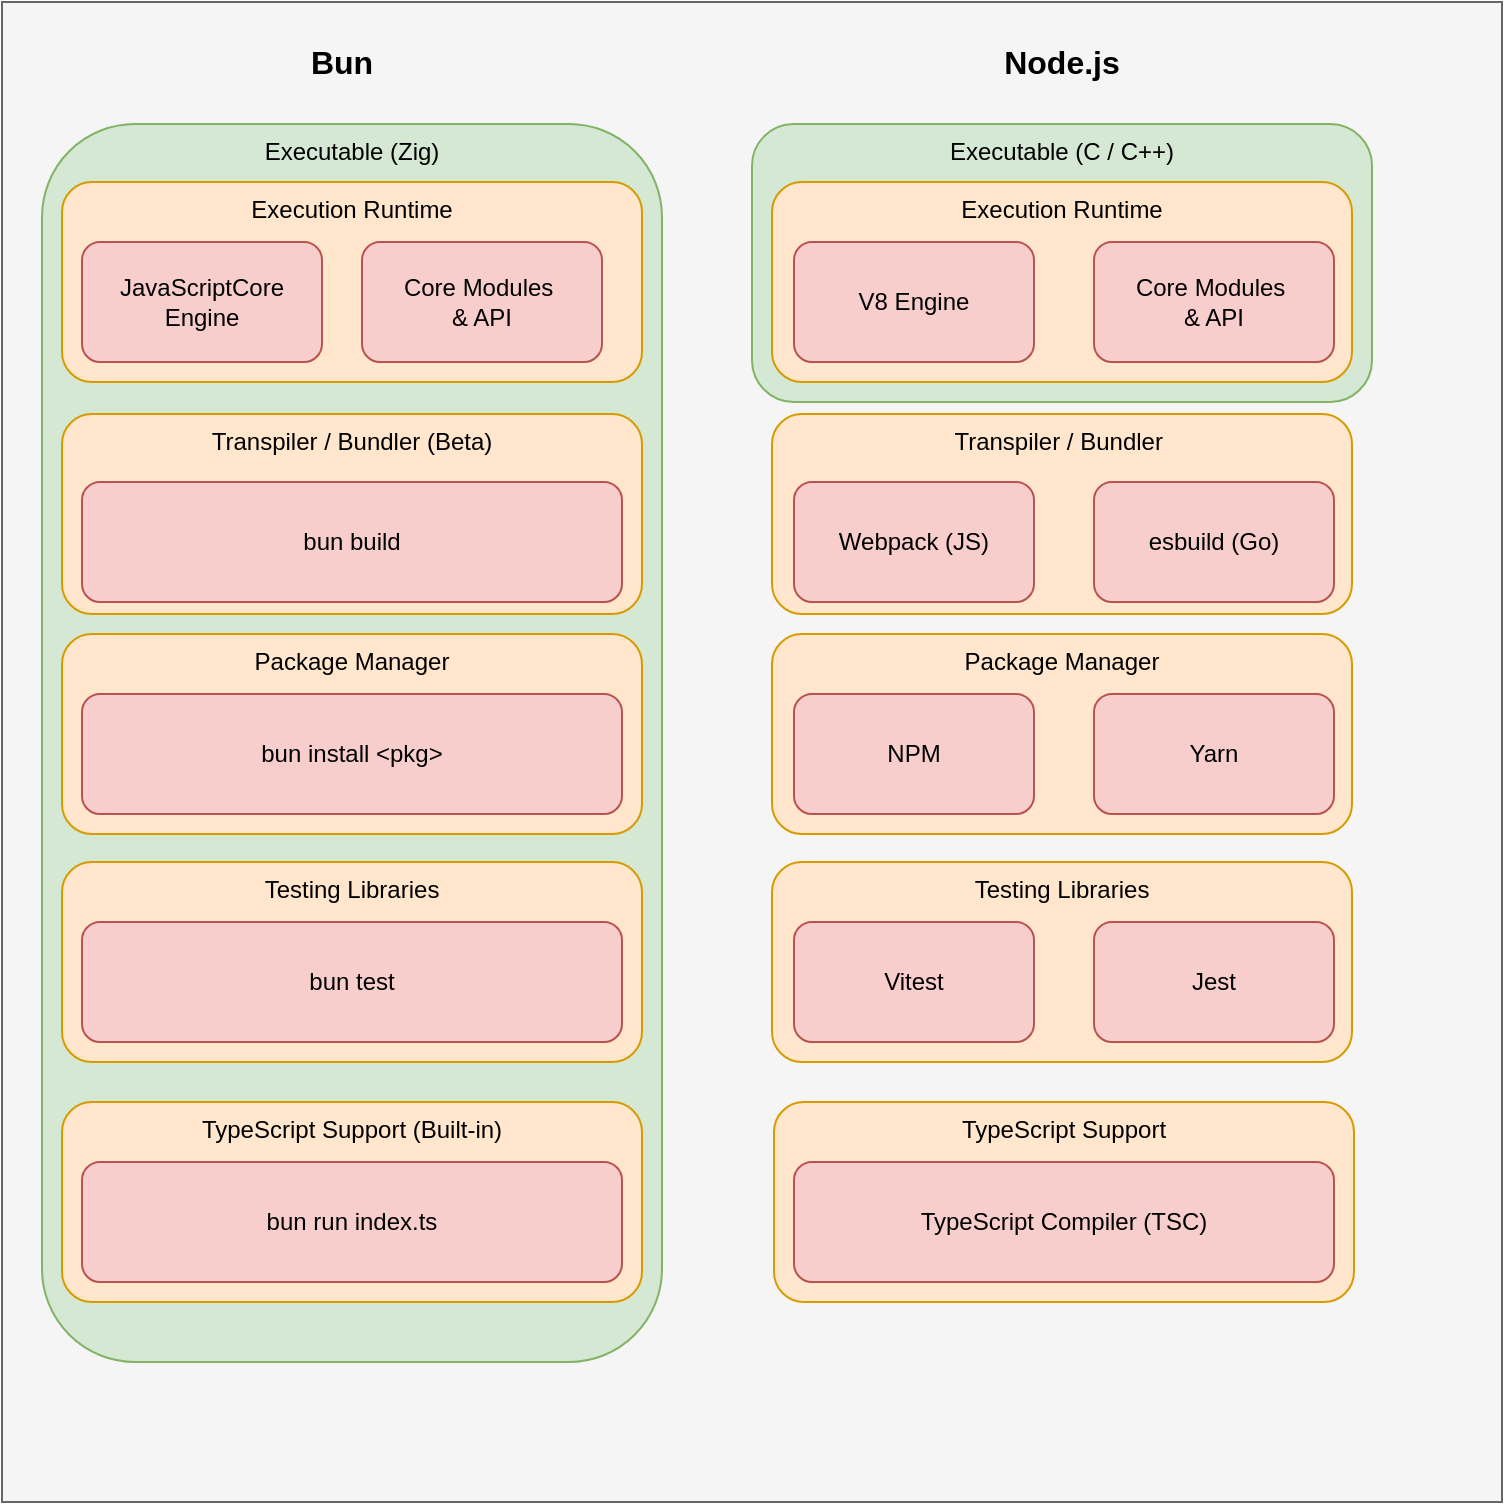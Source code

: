 <mxfile version="21.5.0" type="device">
  <diagram name="Seite-1" id="uDOMQ9eLK_1JoX8pW16U">
    <mxGraphModel dx="2014" dy="1118" grid="1" gridSize="10" guides="1" tooltips="1" connect="1" arrows="1" fold="1" page="1" pageScale="1" pageWidth="827" pageHeight="1169" math="0" shadow="0">
      <root>
        <mxCell id="0" />
        <mxCell id="1" parent="0" />
        <mxCell id="QrnV6IS9a15yOWh2zaYz-1" value="" style="whiteSpace=wrap;html=1;aspect=fixed;fillColor=#f5f5f5;fontColor=#333333;strokeColor=#666666;" vertex="1" parent="1">
          <mxGeometry x="-160" y="120" width="750" height="750" as="geometry" />
        </mxCell>
        <mxCell id="QrnV6IS9a15yOWh2zaYz-3" value="&lt;b&gt;&lt;font style=&quot;font-size: 16px;&quot;&gt;Bun&lt;/font&gt;&lt;/b&gt;" style="text;html=1;strokeColor=none;fillColor=none;align=center;verticalAlign=middle;whiteSpace=wrap;rounded=0;" vertex="1" parent="1">
          <mxGeometry x="-20" y="135" width="60" height="30" as="geometry" />
        </mxCell>
        <mxCell id="QrnV6IS9a15yOWh2zaYz-4" value="&lt;b&gt;&lt;font style=&quot;font-size: 16px;&quot;&gt;Node.js&lt;/font&gt;&lt;/b&gt;" style="text;html=1;strokeColor=none;fillColor=none;align=center;verticalAlign=middle;whiteSpace=wrap;rounded=0;" vertex="1" parent="1">
          <mxGeometry x="340" y="135" width="60" height="30" as="geometry" />
        </mxCell>
        <mxCell id="QrnV6IS9a15yOWh2zaYz-8" value="Executable (Zig)" style="rounded=1;whiteSpace=wrap;html=1;fillColor=#d5e8d4;strokeColor=#82b366;horizontal=1;verticalAlign=top;" vertex="1" parent="1">
          <mxGeometry x="-140" y="181" width="310" height="619" as="geometry" />
        </mxCell>
        <mxCell id="QrnV6IS9a15yOWh2zaYz-10" value="Execution Runtime" style="rounded=1;whiteSpace=wrap;html=1;fillColor=#ffe6cc;strokeColor=#d79b00;align=center;horizontal=1;verticalAlign=top;" vertex="1" parent="1">
          <mxGeometry x="-130" y="210" width="290" height="100" as="geometry" />
        </mxCell>
        <mxCell id="QrnV6IS9a15yOWh2zaYz-11" value="JavaScriptCore Engine" style="rounded=1;whiteSpace=wrap;html=1;fillColor=#f8cecc;strokeColor=#b85450;" vertex="1" parent="1">
          <mxGeometry x="-120" y="240" width="120" height="60" as="geometry" />
        </mxCell>
        <mxCell id="QrnV6IS9a15yOWh2zaYz-12" value="Core Modules&amp;nbsp;&lt;br&gt;&amp;amp; API" style="rounded=1;whiteSpace=wrap;html=1;fillColor=#f8cecc;strokeColor=#b85450;" vertex="1" parent="1">
          <mxGeometry x="20" y="240" width="120" height="60" as="geometry" />
        </mxCell>
        <mxCell id="QrnV6IS9a15yOWh2zaYz-13" value="Transpiler / Bundler (Beta)" style="rounded=1;whiteSpace=wrap;html=1;fillColor=#ffe6cc;strokeColor=#d79b00;align=center;horizontal=1;verticalAlign=top;" vertex="1" parent="1">
          <mxGeometry x="-130" y="326" width="290" height="100" as="geometry" />
        </mxCell>
        <mxCell id="QrnV6IS9a15yOWh2zaYz-15" value="Package Manager" style="rounded=1;whiteSpace=wrap;html=1;fillColor=#ffe6cc;strokeColor=#d79b00;align=center;horizontal=1;verticalAlign=top;" vertex="1" parent="1">
          <mxGeometry x="-130" y="436" width="290" height="100" as="geometry" />
        </mxCell>
        <mxCell id="QrnV6IS9a15yOWh2zaYz-16" value="Testing Libraries" style="rounded=1;whiteSpace=wrap;html=1;fillColor=#ffe6cc;strokeColor=#d79b00;align=center;horizontal=1;verticalAlign=top;" vertex="1" parent="1">
          <mxGeometry x="-130" y="550" width="290" height="100" as="geometry" />
        </mxCell>
        <mxCell id="QrnV6IS9a15yOWh2zaYz-17" value="TypeScript Support (Built-in)" style="rounded=1;whiteSpace=wrap;html=1;fillColor=#ffe6cc;strokeColor=#d79b00;align=center;horizontal=1;verticalAlign=top;" vertex="1" parent="1">
          <mxGeometry x="-130" y="670" width="290" height="100" as="geometry" />
        </mxCell>
        <mxCell id="QrnV6IS9a15yOWh2zaYz-18" value="bun install &amp;lt;pkg&amp;gt;" style="rounded=1;whiteSpace=wrap;html=1;fillColor=#f8cecc;strokeColor=#b85450;" vertex="1" parent="1">
          <mxGeometry x="-120" y="466" width="270" height="60" as="geometry" />
        </mxCell>
        <mxCell id="QrnV6IS9a15yOWh2zaYz-19" value="bun test" style="rounded=1;whiteSpace=wrap;html=1;fillColor=#f8cecc;strokeColor=#b85450;" vertex="1" parent="1">
          <mxGeometry x="-120" y="580" width="270" height="60" as="geometry" />
        </mxCell>
        <mxCell id="QrnV6IS9a15yOWh2zaYz-20" value="bun run index.ts" style="rounded=1;whiteSpace=wrap;html=1;fillColor=#f8cecc;strokeColor=#b85450;" vertex="1" parent="1">
          <mxGeometry x="-120" y="700" width="270" height="60" as="geometry" />
        </mxCell>
        <mxCell id="QrnV6IS9a15yOWh2zaYz-21" value="bun build" style="rounded=1;whiteSpace=wrap;html=1;fillColor=#f8cecc;strokeColor=#b85450;" vertex="1" parent="1">
          <mxGeometry x="-120" y="360" width="270" height="60" as="geometry" />
        </mxCell>
        <mxCell id="QrnV6IS9a15yOWh2zaYz-22" value="Executable (C / C++)" style="rounded=1;whiteSpace=wrap;html=1;fillColor=#d5e8d4;strokeColor=#82b366;horizontal=1;verticalAlign=top;" vertex="1" parent="1">
          <mxGeometry x="215" y="181" width="310" height="139" as="geometry" />
        </mxCell>
        <mxCell id="QrnV6IS9a15yOWh2zaYz-24" value="Execution Runtime" style="rounded=1;whiteSpace=wrap;html=1;fillColor=#ffe6cc;strokeColor=#d79b00;align=center;horizontal=1;verticalAlign=top;" vertex="1" parent="1">
          <mxGeometry x="225" y="210" width="290" height="100" as="geometry" />
        </mxCell>
        <mxCell id="QrnV6IS9a15yOWh2zaYz-25" value="V8 Engine" style="rounded=1;whiteSpace=wrap;html=1;fillColor=#f8cecc;strokeColor=#b85450;" vertex="1" parent="1">
          <mxGeometry x="236" y="240" width="120" height="60" as="geometry" />
        </mxCell>
        <mxCell id="QrnV6IS9a15yOWh2zaYz-26" value="Core Modules&amp;nbsp;&lt;br&gt;&amp;amp; API" style="rounded=1;whiteSpace=wrap;html=1;fillColor=#f8cecc;strokeColor=#b85450;" vertex="1" parent="1">
          <mxGeometry x="386" y="240" width="120" height="60" as="geometry" />
        </mxCell>
        <mxCell id="QrnV6IS9a15yOWh2zaYz-27" value="Package Manager" style="rounded=1;whiteSpace=wrap;html=1;fillColor=#ffe6cc;strokeColor=#d79b00;align=center;horizontal=1;verticalAlign=top;" vertex="1" parent="1">
          <mxGeometry x="225" y="436" width="290" height="100" as="geometry" />
        </mxCell>
        <mxCell id="QrnV6IS9a15yOWh2zaYz-29" value="NPM" style="rounded=1;whiteSpace=wrap;html=1;fillColor=#f8cecc;strokeColor=#b85450;" vertex="1" parent="1">
          <mxGeometry x="236" y="466" width="120" height="60" as="geometry" />
        </mxCell>
        <mxCell id="QrnV6IS9a15yOWh2zaYz-30" value="Yarn" style="rounded=1;whiteSpace=wrap;html=1;fillColor=#f8cecc;strokeColor=#b85450;" vertex="1" parent="1">
          <mxGeometry x="386" y="466" width="120" height="60" as="geometry" />
        </mxCell>
        <mxCell id="QrnV6IS9a15yOWh2zaYz-31" value="Transpiler / Bundler&amp;nbsp;" style="rounded=1;whiteSpace=wrap;html=1;fillColor=#ffe6cc;strokeColor=#d79b00;align=center;horizontal=1;verticalAlign=top;" vertex="1" parent="1">
          <mxGeometry x="225" y="326" width="290" height="100" as="geometry" />
        </mxCell>
        <mxCell id="QrnV6IS9a15yOWh2zaYz-32" value="Testing Libraries" style="rounded=1;whiteSpace=wrap;html=1;fillColor=#ffe6cc;strokeColor=#d79b00;align=center;horizontal=1;verticalAlign=top;" vertex="1" parent="1">
          <mxGeometry x="225" y="550" width="290" height="100" as="geometry" />
        </mxCell>
        <mxCell id="QrnV6IS9a15yOWh2zaYz-33" value="Vitest" style="rounded=1;whiteSpace=wrap;html=1;fillColor=#f8cecc;strokeColor=#b85450;" vertex="1" parent="1">
          <mxGeometry x="236" y="580" width="120" height="60" as="geometry" />
        </mxCell>
        <mxCell id="QrnV6IS9a15yOWh2zaYz-34" value="Jest" style="rounded=1;whiteSpace=wrap;html=1;fillColor=#f8cecc;strokeColor=#b85450;" vertex="1" parent="1">
          <mxGeometry x="386" y="580" width="120" height="60" as="geometry" />
        </mxCell>
        <mxCell id="QrnV6IS9a15yOWh2zaYz-36" value="Webpack (JS)" style="rounded=1;whiteSpace=wrap;html=1;fillColor=#f8cecc;strokeColor=#b85450;" vertex="1" parent="1">
          <mxGeometry x="236" y="360" width="120" height="60" as="geometry" />
        </mxCell>
        <mxCell id="QrnV6IS9a15yOWh2zaYz-38" value="esbuild (Go)" style="rounded=1;whiteSpace=wrap;html=1;fillColor=#f8cecc;strokeColor=#b85450;" vertex="1" parent="1">
          <mxGeometry x="386" y="360" width="120" height="60" as="geometry" />
        </mxCell>
        <mxCell id="QrnV6IS9a15yOWh2zaYz-40" value="TypeScript Support" style="rounded=1;whiteSpace=wrap;html=1;fillColor=#ffe6cc;strokeColor=#d79b00;align=center;horizontal=1;verticalAlign=top;" vertex="1" parent="1">
          <mxGeometry x="226" y="670" width="290" height="100" as="geometry" />
        </mxCell>
        <mxCell id="QrnV6IS9a15yOWh2zaYz-41" value="TypeScript Compiler (TSC)" style="rounded=1;whiteSpace=wrap;html=1;fillColor=#f8cecc;strokeColor=#b85450;" vertex="1" parent="1">
          <mxGeometry x="236" y="700" width="270" height="60" as="geometry" />
        </mxCell>
      </root>
    </mxGraphModel>
  </diagram>
</mxfile>
